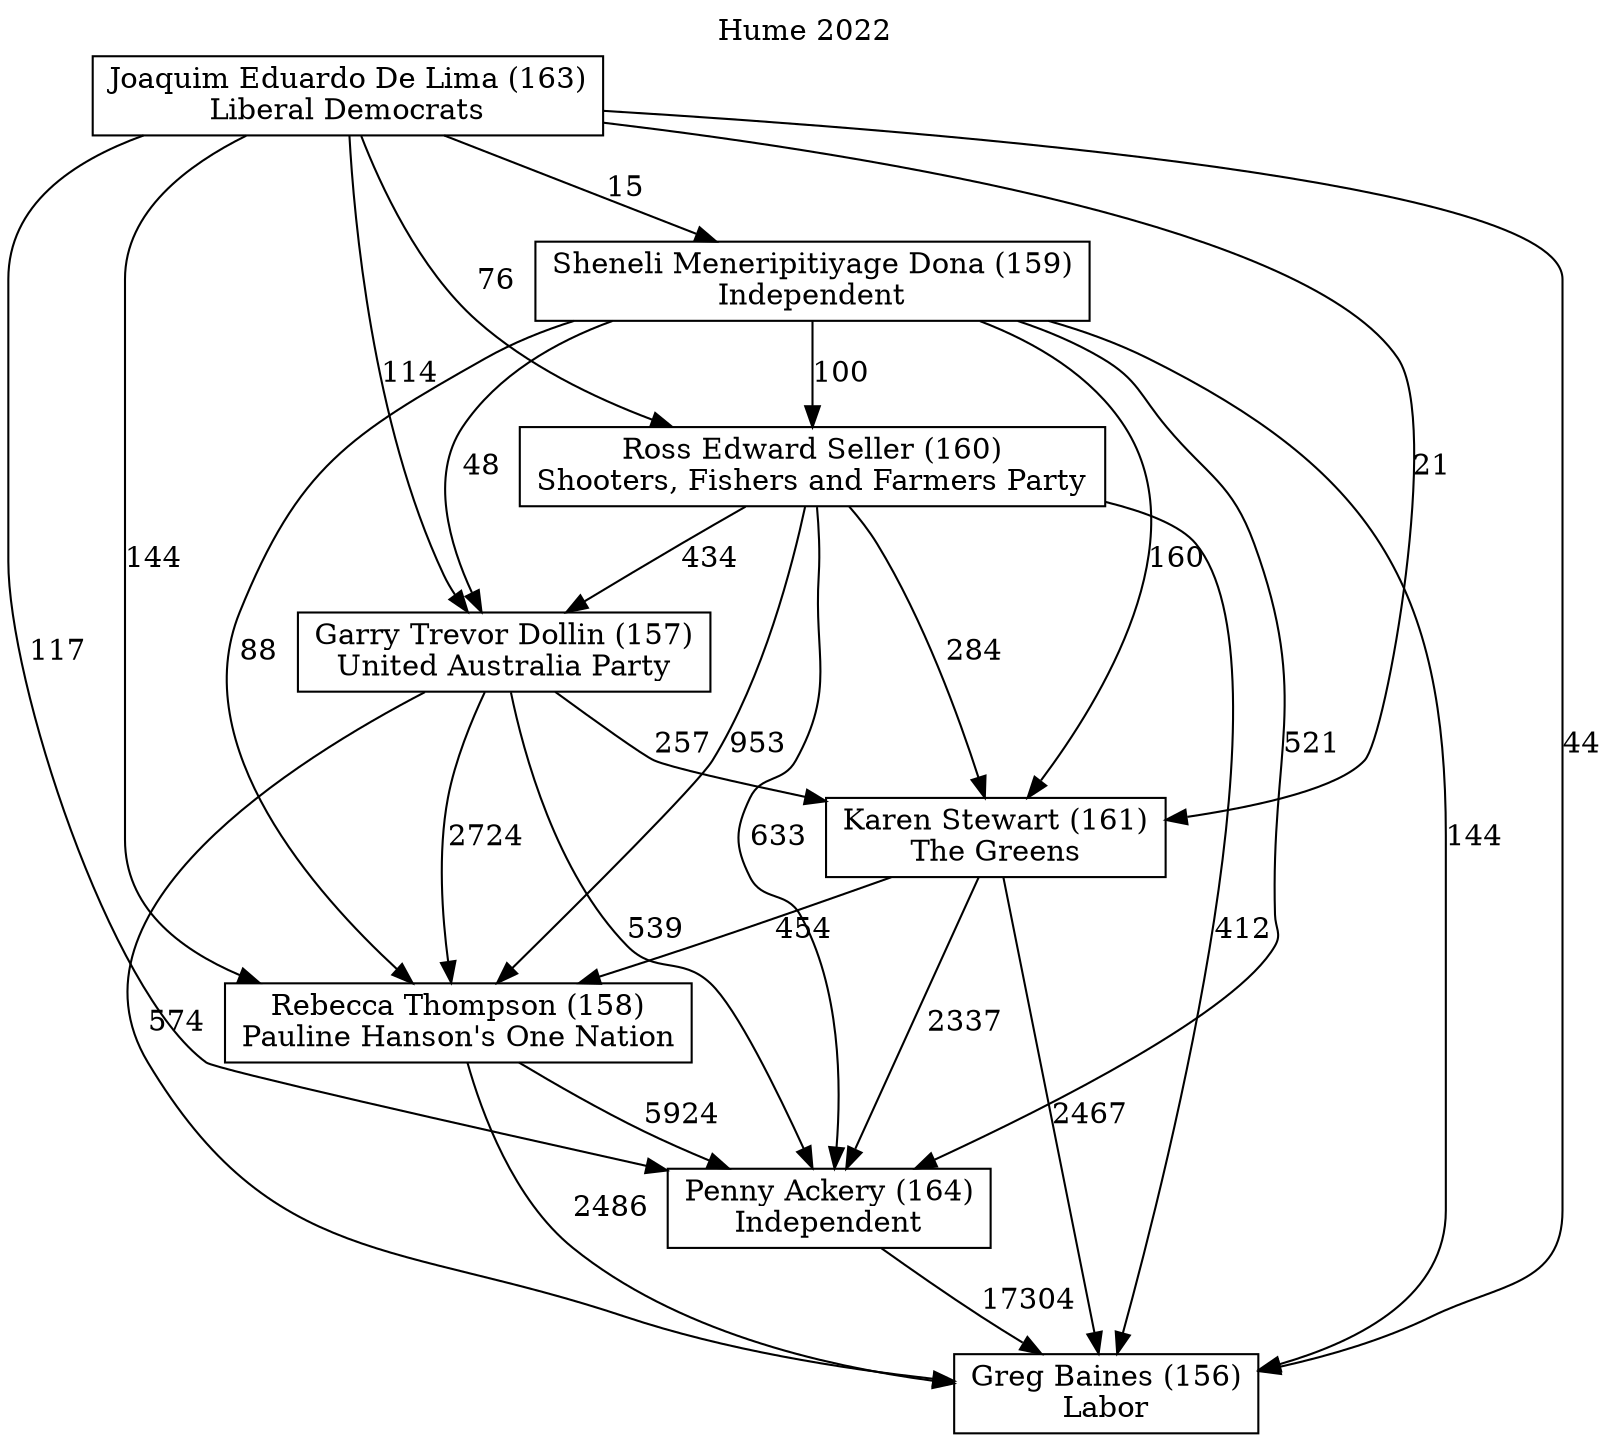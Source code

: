 // House preference flow
digraph "Greg Baines (156)_Hume_2022" {
	graph [label="Hume 2022" labelloc=t mclimit=10]
	node [shape=box]
	"Garry Trevor Dollin (157)" [label="Garry Trevor Dollin (157)
United Australia Party"]
	"Sheneli Meneripitiyage Dona (159)" [label="Sheneli Meneripitiyage Dona (159)
Independent"]
	"Ross Edward Seller (160)" [label="Ross Edward Seller (160)
Shooters, Fishers and Farmers Party"]
	"Rebecca Thompson (158)" [label="Rebecca Thompson (158)
Pauline Hanson's One Nation"]
	"Greg Baines (156)" [label="Greg Baines (156)
Labor"]
	"Joaquim Eduardo De Lima (163)" [label="Joaquim Eduardo De Lima (163)
Liberal Democrats"]
	"Karen Stewart (161)" [label="Karen Stewart (161)
The Greens"]
	"Penny Ackery (164)" [label="Penny Ackery (164)
Independent"]
	"Joaquim Eduardo De Lima (163)" -> "Rebecca Thompson (158)" [label=144]
	"Garry Trevor Dollin (157)" -> "Karen Stewart (161)" [label=257]
	"Sheneli Meneripitiyage Dona (159)" -> "Penny Ackery (164)" [label=521]
	"Joaquim Eduardo De Lima (163)" -> "Sheneli Meneripitiyage Dona (159)" [label=15]
	"Joaquim Eduardo De Lima (163)" -> "Karen Stewart (161)" [label=21]
	"Ross Edward Seller (160)" -> "Garry Trevor Dollin (157)" [label=434]
	"Sheneli Meneripitiyage Dona (159)" -> "Greg Baines (156)" [label=144]
	"Rebecca Thompson (158)" -> "Penny Ackery (164)" [label=5924]
	"Karen Stewart (161)" -> "Penny Ackery (164)" [label=2337]
	"Garry Trevor Dollin (157)" -> "Penny Ackery (164)" [label=539]
	"Joaquim Eduardo De Lima (163)" -> "Ross Edward Seller (160)" [label=76]
	"Joaquim Eduardo De Lima (163)" -> "Greg Baines (156)" [label=44]
	"Ross Edward Seller (160)" -> "Greg Baines (156)" [label=412]
	"Ross Edward Seller (160)" -> "Karen Stewart (161)" [label=284]
	"Garry Trevor Dollin (157)" -> "Rebecca Thompson (158)" [label=2724]
	"Sheneli Meneripitiyage Dona (159)" -> "Rebecca Thompson (158)" [label=88]
	"Karen Stewart (161)" -> "Rebecca Thompson (158)" [label=454]
	"Ross Edward Seller (160)" -> "Penny Ackery (164)" [label=633]
	"Joaquim Eduardo De Lima (163)" -> "Penny Ackery (164)" [label=117]
	"Ross Edward Seller (160)" -> "Rebecca Thompson (158)" [label=953]
	"Rebecca Thompson (158)" -> "Greg Baines (156)" [label=2486]
	"Sheneli Meneripitiyage Dona (159)" -> "Ross Edward Seller (160)" [label=100]
	"Garry Trevor Dollin (157)" -> "Greg Baines (156)" [label=574]
	"Karen Stewart (161)" -> "Greg Baines (156)" [label=2467]
	"Penny Ackery (164)" -> "Greg Baines (156)" [label=17304]
	"Sheneli Meneripitiyage Dona (159)" -> "Garry Trevor Dollin (157)" [label=48]
	"Sheneli Meneripitiyage Dona (159)" -> "Karen Stewart (161)" [label=160]
	"Joaquim Eduardo De Lima (163)" -> "Garry Trevor Dollin (157)" [label=114]
}
